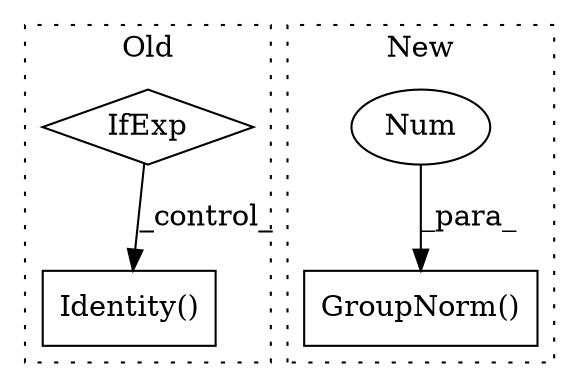 digraph G {
subgraph cluster0 {
1 [label="Identity()" a="75" s="4696" l="13" shape="box"];
4 [label="IfExp" a="51" s="4673,4690" l="4,6" shape="diamond"];
label = "Old";
style="dotted";
}
subgraph cluster1 {
2 [label="GroupNorm()" a="75" s="12881,12898" l="13,1" shape="box"];
3 [label="Num" a="76" s="12894" l="1" shape="ellipse"];
label = "New";
style="dotted";
}
3 -> 2 [label="_para_"];
4 -> 1 [label="_control_"];
}